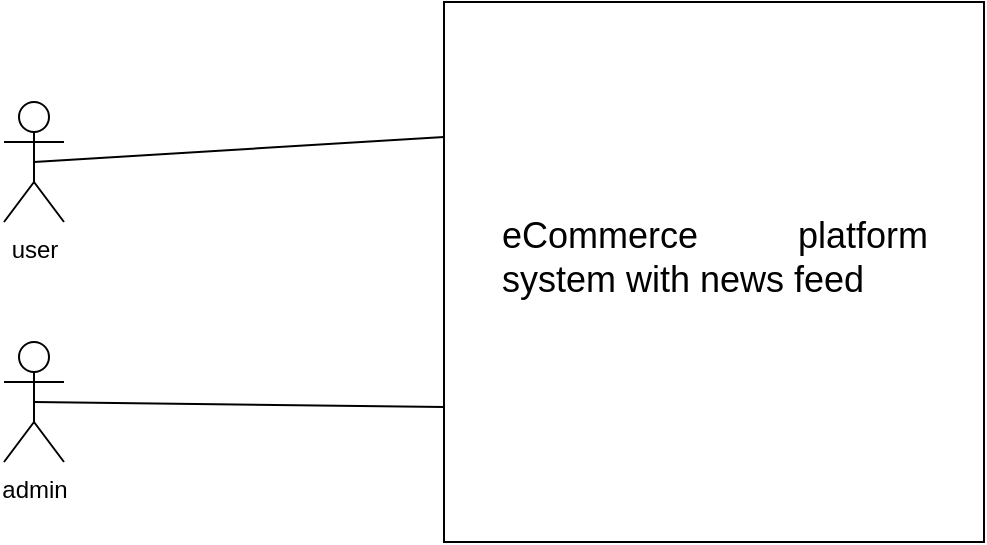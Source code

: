<mxfile version="24.7.17" pages="7">
  <diagram id="2FuZR1G53vrgHG_Qj-eG" name="contexte">
    <mxGraphModel dx="1203" dy="695" grid="1" gridSize="10" guides="1" tooltips="1" connect="1" arrows="1" fold="1" page="1" pageScale="1" pageWidth="827" pageHeight="1169" math="0" shadow="0">
      <root>
        <mxCell id="0" />
        <mxCell id="1" parent="0" />
        <mxCell id="2WUhCnAbUzYxBEn71Ka--1" value="user" style="shape=umlActor;verticalLabelPosition=bottom;verticalAlign=top;html=1;outlineConnect=0;" parent="1" vertex="1">
          <mxGeometry x="90" y="220" width="30" height="60" as="geometry" />
        </mxCell>
        <mxCell id="8ls7KTfHcpqC1JYD1L7s-1" value="admin" style="shape=umlActor;verticalLabelPosition=bottom;verticalAlign=top;html=1;outlineConnect=0;" parent="1" vertex="1">
          <mxGeometry x="90" y="340" width="30" height="60" as="geometry" />
        </mxCell>
        <mxCell id="8ls7KTfHcpqC1JYD1L7s-2" value="" style="rounded=0;whiteSpace=wrap;html=1;" parent="1" vertex="1">
          <mxGeometry x="310" y="170" width="270" height="270" as="geometry" />
        </mxCell>
        <mxCell id="csqkqQgAUTrdeJ0DkuqA-1" value="" style="endArrow=none;html=1;rounded=0;entryX=0;entryY=0.25;entryDx=0;entryDy=0;exitX=0.5;exitY=0.5;exitDx=0;exitDy=0;exitPerimeter=0;" parent="1" source="2WUhCnAbUzYxBEn71Ka--1" target="8ls7KTfHcpqC1JYD1L7s-2" edge="1">
          <mxGeometry width="50" height="50" relative="1" as="geometry">
            <mxPoint x="460" y="350" as="sourcePoint" />
            <mxPoint x="510" y="300" as="targetPoint" />
          </mxGeometry>
        </mxCell>
        <mxCell id="csqkqQgAUTrdeJ0DkuqA-2" value="" style="endArrow=none;html=1;rounded=0;entryX=0;entryY=0.75;entryDx=0;entryDy=0;exitX=0.5;exitY=0.5;exitDx=0;exitDy=0;exitPerimeter=0;" parent="1" source="8ls7KTfHcpqC1JYD1L7s-1" target="8ls7KTfHcpqC1JYD1L7s-2" edge="1">
          <mxGeometry width="50" height="50" relative="1" as="geometry">
            <mxPoint x="460" y="350" as="sourcePoint" />
            <mxPoint x="510" y="300" as="targetPoint" />
          </mxGeometry>
        </mxCell>
        <mxCell id="NNfnXo8WL8h4jz00tVA9-2" value="&lt;div style=&quot;text-align: justify;&quot;&gt;&lt;span style=&quot;font-size: 18px; background-color: initial;&quot;&gt;eCommerce platform system with news feed&amp;nbsp;&lt;/span&gt;&lt;/div&gt;" style="text;html=1;whiteSpace=wrap;overflow=hidden;rounded=0;align=center;" parent="1" vertex="1">
          <mxGeometry x="337.5" y="270" width="215" height="80" as="geometry" />
        </mxCell>
      </root>
    </mxGraphModel>
  </diagram>
  <diagram id="H8p-flc3e1UOP4B4wcy2" name="packet">
    <mxGraphModel dx="4743" dy="2657" grid="0" gridSize="10" guides="1" tooltips="1" connect="1" arrows="1" fold="1" page="0" pageScale="1" pageWidth="827" pageHeight="1169" math="0" shadow="0">
      <root>
        <mxCell id="0" />
        <mxCell id="1" parent="0" />
        <mxCell id="xH1dkNIcwIo7qIOjblZe-1" value="&lt;font style=&quot;font-size: 26px;&quot;&gt;user&lt;/font&gt;" style="shape=umlActor;verticalLabelPosition=bottom;verticalAlign=top;html=1;outlineConnect=0;" parent="1" vertex="1">
          <mxGeometry x="-379" y="62" width="68" height="121" as="geometry" />
        </mxCell>
        <mxCell id="nLU9eGW1d1vP4nwb9WE0-11" value="" style="endArrow=none;html=1;rounded=0;fontSize=12;startSize=8;endSize=8;curved=1;entryX=0.5;entryY=0.5;entryDx=0;entryDy=0;entryPerimeter=0;" parent="1" source="iFTFS54LTqf_RFVYOpCQ-9" target="iFTFS54LTqf_RFVYOpCQ-1" edge="1">
          <mxGeometry width="50" height="50" relative="1" as="geometry">
            <mxPoint x="148" y="643.069" as="sourcePoint" />
            <mxPoint x="-63.0" y="648" as="targetPoint" />
          </mxGeometry>
        </mxCell>
        <mxCell id="nLU9eGW1d1vP4nwb9WE0-12" value="" style="endArrow=none;html=1;rounded=0;fontSize=12;startSize=8;endSize=8;curved=1;exitX=1;exitY=0.333;exitDx=0;exitDy=0;exitPerimeter=0;" parent="1" source="xH1dkNIcwIo7qIOjblZe-1" target="iFTFS54LTqf_RFVYOpCQ-9" edge="1">
          <mxGeometry width="50" height="50" relative="1" as="geometry">
            <mxPoint x="-5" y="183" as="sourcePoint" />
            <mxPoint x="149.592" y="52.268" as="targetPoint" />
          </mxGeometry>
        </mxCell>
        <mxCell id="iFTFS54LTqf_RFVYOpCQ-1" value="&lt;font style=&quot;font-size: 26px;&quot;&gt;admin&lt;/font&gt;" style="shape=umlActor;verticalLabelPosition=bottom;verticalAlign=top;html=1;outlineConnect=0;" vertex="1" parent="1">
          <mxGeometry x="-402" y="535" width="68" height="121" as="geometry" />
        </mxCell>
        <mxCell id="iFTFS54LTqf_RFVYOpCQ-9" value="" style="swimlane;startSize=0;" vertex="1" parent="1">
          <mxGeometry x="-82" y="-40" width="1184" height="763" as="geometry" />
        </mxCell>
        <mxCell id="iFTFS54LTqf_RFVYOpCQ-17" value="" style="shape=folder;fontStyle=1;spacingTop=10;tabWidth=40;tabHeight=14;tabPosition=left;html=1;whiteSpace=wrap;" vertex="1" parent="iFTFS54LTqf_RFVYOpCQ-9">
          <mxGeometry x="76" y="127" width="1030" height="121" as="geometry" />
        </mxCell>
        <mxCell id="661wgLWCzDXGR6TVYdS7-1" value="User Manage" style="text;html=1;align=center;verticalAlign=middle;whiteSpace=wrap;rounded=0;fontSize=36;" vertex="1" parent="iFTFS54LTqf_RFVYOpCQ-9">
          <mxGeometry x="264" y="156" width="643" height="79" as="geometry" />
        </mxCell>
        <mxCell id="661wgLWCzDXGR6TVYdS7-2" value="" style="shape=folder;fontStyle=1;spacingTop=10;tabWidth=40;tabHeight=14;tabPosition=left;html=1;whiteSpace=wrap;" vertex="1" parent="iFTFS54LTqf_RFVYOpCQ-9">
          <mxGeometry x="70.5" y="303" width="1030" height="121" as="geometry" />
        </mxCell>
        <mxCell id="661wgLWCzDXGR6TVYdS7-3" value="Post Manage&amp;nbsp;" style="text;html=1;align=center;verticalAlign=middle;whiteSpace=wrap;rounded=0;fontSize=36;" vertex="1" parent="iFTFS54LTqf_RFVYOpCQ-9">
          <mxGeometry x="264" y="324" width="643" height="79" as="geometry" />
        </mxCell>
        <mxCell id="661wgLWCzDXGR6TVYdS7-4" value="" style="shape=folder;fontStyle=1;spacingTop=10;tabWidth=40;tabHeight=14;tabPosition=left;html=1;whiteSpace=wrap;" vertex="1" parent="iFTFS54LTqf_RFVYOpCQ-9">
          <mxGeometry x="70.5" y="485" width="1030" height="121" as="geometry" />
        </mxCell>
        <mxCell id="661wgLWCzDXGR6TVYdS7-5" value="Order Manage" style="text;html=1;align=center;verticalAlign=middle;whiteSpace=wrap;rounded=0;fontSize=36;" vertex="1" parent="iFTFS54LTqf_RFVYOpCQ-9">
          <mxGeometry x="251" y="519" width="643" height="79" as="geometry" />
        </mxCell>
        <mxCell id="661wgLWCzDXGR6TVYdS7-6" style="edgeStyle=orthogonalEdgeStyle;rounded=0;orthogonalLoop=1;jettySize=auto;html=1;" edge="1" parent="1" source="iFTFS54LTqf_RFVYOpCQ-9" target="iFTFS54LTqf_RFVYOpCQ-9">
          <mxGeometry relative="1" as="geometry" />
        </mxCell>
      </root>
    </mxGraphModel>
  </diagram>
  <diagram id="lLNFKIFAzhs4lw1D2BPe" name="Class">
    <mxGraphModel dx="1380" dy="790" grid="1" gridSize="10" guides="1" tooltips="1" connect="1" arrows="1" fold="1" page="1" pageScale="1" pageWidth="850" pageHeight="1100" math="0" shadow="0">
      <root>
        <mxCell id="0" />
        <mxCell id="1" parent="0" />
      </root>
    </mxGraphModel>
  </diagram>
  <diagram name="use case" id="pARhn85NY7QFX5eex98U">
    <mxGraphModel dx="1701" dy="1407" grid="0" gridSize="10" guides="1" tooltips="1" connect="1" arrows="1" fold="1" page="0" pageScale="1" pageWidth="827" pageHeight="1169" math="0" shadow="0">
      <root>
        <mxCell id="uYHCdiAeohe7_SUQbC4P-0" />
        <mxCell id="uYHCdiAeohe7_SUQbC4P-1" parent="uYHCdiAeohe7_SUQbC4P-0" />
        <mxCell id="k34TCTcufuC_XAZz0KEI-3" value="&quot;include&quot;" style="html=1;verticalAlign=bottom;endArrow=open;dashed=1;endSize=8;curved=0;rounded=0;fontSize=17;exitX=1;exitY=0;exitDx=0;exitDy=0;" parent="uYHCdiAeohe7_SUQbC4P-1" source="k34TCTcufuC_XAZz0KEI-0" edge="1">
          <mxGeometry relative="1" as="geometry">
            <mxPoint x="709" y="-660" as="sourcePoint" />
            <mxPoint x="826" y="166.306" as="targetPoint" />
          </mxGeometry>
        </mxCell>
        <mxCell id="k34TCTcufuC_XAZz0KEI-1" value="&quot;extends&quot;" style="html=1;verticalAlign=bottom;endArrow=open;dashed=1;endSize=8;curved=0;rounded=0;fontSize=17;exitX=0.5;exitY=0;exitDx=0;exitDy=0;" parent="uYHCdiAeohe7_SUQbC4P-1" source="uYHCdiAeohe7_SUQbC4P-23" target="k34TCTcufuC_XAZz0KEI-0" edge="1">
          <mxGeometry relative="1" as="geometry">
            <mxPoint x="145" y="-413" as="sourcePoint" />
            <mxPoint x="483" y="-312" as="targetPoint" />
          </mxGeometry>
        </mxCell>
        <mxCell id="9X6SQrwRuaCimJOnCQ9Z-8" value="" style="endArrow=none;html=1;rounded=0;fontSize=17;startSize=8;endSize=8;curved=1;entryX=0;entryY=0.5;entryDx=0;entryDy=0;exitX=0.5;exitY=0.5;exitDx=0;exitDy=0;exitPerimeter=0;" parent="uYHCdiAeohe7_SUQbC4P-1" source="uYHCdiAeohe7_SUQbC4P-32" target="uYHCdiAeohe7_SUQbC4P-24" edge="1">
          <mxGeometry width="50" height="50" relative="1" as="geometry">
            <mxPoint x="5" y="193" as="sourcePoint" />
            <mxPoint x="336" y="-279" as="targetPoint" />
          </mxGeometry>
        </mxCell>
        <mxCell id="9X6SQrwRuaCimJOnCQ9Z-7" value="" style="endArrow=none;html=1;rounded=0;fontSize=17;startSize=8;endSize=8;curved=1;exitX=0.5;exitY=0.5;exitDx=0;exitDy=0;exitPerimeter=0;entryX=0;entryY=0.5;entryDx=0;entryDy=0;" parent="uYHCdiAeohe7_SUQbC4P-1" source="uYHCdiAeohe7_SUQbC4P-32" target="uYHCdiAeohe7_SUQbC4P-23" edge="1">
          <mxGeometry width="50" height="50" relative="1" as="geometry">
            <mxPoint x="-45" y="302" as="sourcePoint" />
            <mxPoint x="470" y="371" as="targetPoint" />
          </mxGeometry>
        </mxCell>
        <mxCell id="uYHCdiAeohe7_SUQbC4P-3" value="user" style="shape=umlActor;verticalLabelPosition=bottom;verticalAlign=top;html=1;outlineConnect=0;fontSize=17;" parent="uYHCdiAeohe7_SUQbC4P-1" vertex="1">
          <mxGeometry x="-324" y="271" width="28" height="60" as="geometry" />
        </mxCell>
        <mxCell id="uYHCdiAeohe7_SUQbC4P-4" value="admin" style="shape=umlActor;verticalLabelPosition=bottom;verticalAlign=top;html=1;outlineConnect=0;fontSize=17;" parent="uYHCdiAeohe7_SUQbC4P-1" vertex="1">
          <mxGeometry x="-238" y="591" width="30" height="60" as="geometry" />
        </mxCell>
        <mxCell id="uYHCdiAeohe7_SUQbC4P-5" value="AUTHENTIFICATION" style="ellipse;whiteSpace=wrap;html=1;fontSize=17;" parent="uYHCdiAeohe7_SUQbC4P-1" vertex="1">
          <mxGeometry x="696" y="165" width="271" height="134" as="geometry" />
        </mxCell>
        <mxCell id="uYHCdiAeohe7_SUQbC4P-13" value="SIGNAL_POST" style="ellipse;whiteSpace=wrap;html=1;fontSize=17;" parent="uYHCdiAeohe7_SUQbC4P-1" vertex="1">
          <mxGeometry x="39" y="311" width="143" height="62" as="geometry" />
        </mxCell>
        <mxCell id="uYHCdiAeohe7_SUQbC4P-14" value="VERIFY SIGNALED&lt;div style=&quot;font-size: 17px;&quot;&gt;CONTENT&lt;/div&gt;" style="ellipse;whiteSpace=wrap;html=1;fontSize=17;" parent="uYHCdiAeohe7_SUQbC4P-1" vertex="1">
          <mxGeometry x="82" y="697" width="184" height="98" as="geometry" />
        </mxCell>
        <mxCell id="uYHCdiAeohe7_SUQbC4P-16" value="&quot;include&quot;" style="html=1;verticalAlign=bottom;endArrow=open;dashed=1;endSize=8;curved=0;rounded=0;fontSize=17;entryX=0;entryY=0.5;entryDx=0;entryDy=0;exitX=1;exitY=0.5;exitDx=0;exitDy=0;" parent="uYHCdiAeohe7_SUQbC4P-1" source="uYHCdiAeohe7_SUQbC4P-8" target="uYHCdiAeohe7_SUQbC4P-5" edge="1">
          <mxGeometry relative="1" as="geometry">
            <mxPoint x="804" y="236" as="sourcePoint" />
            <mxPoint x="1028" y="497" as="targetPoint" />
          </mxGeometry>
        </mxCell>
        <mxCell id="uYHCdiAeohe7_SUQbC4P-17" value="CREATE" style="ellipse;whiteSpace=wrap;html=1;fontSize=17;" parent="uYHCdiAeohe7_SUQbC4P-1" vertex="1">
          <mxGeometry x="314" y="461" width="162" height="58" as="geometry" />
        </mxCell>
        <mxCell id="uYHCdiAeohe7_SUQbC4P-20" value="&quot;include&quot;" style="html=1;verticalAlign=bottom;endArrow=open;dashed=1;endSize=8;curved=0;rounded=0;fontSize=17;exitX=1;exitY=0.5;exitDx=0;exitDy=0;entryX=0;entryY=0.5;entryDx=0;entryDy=0;" parent="uYHCdiAeohe7_SUQbC4P-1" source="uYHCdiAeohe7_SUQbC4P-18" target="uYHCdiAeohe7_SUQbC4P-5" edge="1">
          <mxGeometry relative="1" as="geometry">
            <mxPoint x="1348" y="203" as="sourcePoint" />
            <mxPoint x="1350" y="107" as="targetPoint" />
          </mxGeometry>
        </mxCell>
        <mxCell id="uYHCdiAeohe7_SUQbC4P-21" value="&quot;include&quot;" style="html=1;verticalAlign=bottom;endArrow=open;dashed=1;endSize=8;curved=0;rounded=0;fontSize=17;exitX=1;exitY=0.5;exitDx=0;exitDy=0;entryX=0;entryY=1;entryDx=0;entryDy=0;" parent="uYHCdiAeohe7_SUQbC4P-1" source="uYHCdiAeohe7_SUQbC4P-19" target="uYHCdiAeohe7_SUQbC4P-5" edge="1">
          <mxGeometry relative="1" as="geometry">
            <mxPoint x="1344" y="270" as="sourcePoint" />
            <mxPoint x="1346" y="174" as="targetPoint" />
          </mxGeometry>
        </mxCell>
        <mxCell id="uYHCdiAeohe7_SUQbC4P-30" value="" style="endArrow=none;html=1;rounded=0;fontSize=17;startSize=8;endSize=8;curved=1;exitX=0;exitY=0.5;exitDx=0;exitDy=0;entryX=1;entryY=0.333;entryDx=0;entryDy=0;entryPerimeter=0;" parent="uYHCdiAeohe7_SUQbC4P-1" source="uYHCdiAeohe7_SUQbC4P-14" target="uYHCdiAeohe7_SUQbC4P-4" edge="1">
          <mxGeometry width="50" height="50" relative="1" as="geometry">
            <mxPoint x="285.396" y="743.4" as="sourcePoint" />
            <mxPoint x="471" y="567" as="targetPoint" />
          </mxGeometry>
        </mxCell>
        <mxCell id="uYHCdiAeohe7_SUQbC4P-31" value="" style="endArrow=none;html=1;rounded=0;fontSize=17;startSize=8;endSize=8;curved=1;entryX=0;entryY=0.5;entryDx=0;entryDy=0;exitX=1;exitY=0.333;exitDx=0;exitDy=0;exitPerimeter=0;" parent="uYHCdiAeohe7_SUQbC4P-1" source="uYHCdiAeohe7_SUQbC4P-32" target="uYHCdiAeohe7_SUQbC4P-15" edge="1">
          <mxGeometry width="50" height="50" relative="1" as="geometry">
            <mxPoint x="58" y="222" as="sourcePoint" />
            <mxPoint x="248.902" y="172.17" as="targetPoint" />
          </mxGeometry>
        </mxCell>
        <mxCell id="uYHCdiAeohe7_SUQbC4P-32" value="sign in&amp;nbsp;&lt;div style=&quot;font-size: 17px;&quot;&gt;user&amp;nbsp;&lt;/div&gt;" style="shape=umlActor;verticalLabelPosition=bottom;verticalAlign=top;html=1;outlineConnect=0;fontSize=17;" parent="uYHCdiAeohe7_SUQbC4P-1" vertex="1">
          <mxGeometry x="-248" y="115" width="28" height="60" as="geometry" />
        </mxCell>
        <mxCell id="uYHCdiAeohe7_SUQbC4P-33" value="sign up&amp;nbsp;&lt;div style=&quot;font-size: 17px;&quot;&gt;user&lt;/div&gt;" style="shape=umlActor;verticalLabelPosition=bottom;verticalAlign=top;html=1;outlineConnect=0;fontSize=17;" parent="uYHCdiAeohe7_SUQbC4P-1" vertex="1">
          <mxGeometry x="-217" y="390" width="28" height="60" as="geometry" />
        </mxCell>
        <mxCell id="uYHCdiAeohe7_SUQbC4P-34" value="" style="endArrow=block;endSize=16;endFill=0;html=1;rounded=0;fontSize=17;" parent="uYHCdiAeohe7_SUQbC4P-1" source="uYHCdiAeohe7_SUQbC4P-3" target="uYHCdiAeohe7_SUQbC4P-32" edge="1">
          <mxGeometry width="160" relative="1" as="geometry">
            <mxPoint x="-147" y="305.13" as="sourcePoint" />
            <mxPoint x="-33" y="202" as="targetPoint" />
          </mxGeometry>
        </mxCell>
        <mxCell id="uYHCdiAeohe7_SUQbC4P-35" value="" style="endArrow=block;endSize=16;endFill=0;html=1;rounded=0;entryX=0;entryY=0.333;entryDx=0;entryDy=0;entryPerimeter=0;fontSize=17;" parent="uYHCdiAeohe7_SUQbC4P-1" source="uYHCdiAeohe7_SUQbC4P-3" target="uYHCdiAeohe7_SUQbC4P-33" edge="1">
          <mxGeometry width="160" relative="1" as="geometry">
            <mxPoint x="-149" y="381" as="sourcePoint" />
            <mxPoint y="406" as="targetPoint" />
          </mxGeometry>
        </mxCell>
        <mxCell id="uYHCdiAeohe7_SUQbC4P-36" value="" style="endArrow=none;html=1;rounded=0;fontSize=17;startSize=8;endSize=8;curved=1;exitX=1;exitY=0.333;exitDx=0;exitDy=0;exitPerimeter=0;" parent="uYHCdiAeohe7_SUQbC4P-1" source="uYHCdiAeohe7_SUQbC4P-33" target="uYHCdiAeohe7_SUQbC4P-17" edge="1">
          <mxGeometry width="50" height="50" relative="1" as="geometry">
            <mxPoint x="75" y="413" as="sourcePoint" />
            <mxPoint x="329" y="402" as="targetPoint" />
          </mxGeometry>
        </mxCell>
        <mxCell id="9X6SQrwRuaCimJOnCQ9Z-0" value="" style="endArrow=none;html=1;rounded=0;fontSize=17;startSize=8;endSize=8;curved=1;entryX=0;entryY=0.5;entryDx=0;entryDy=0;exitX=0.5;exitY=0.5;exitDx=0;exitDy=0;exitPerimeter=0;" parent="uYHCdiAeohe7_SUQbC4P-1" source="uYHCdiAeohe7_SUQbC4P-23" target="uYHCdiAeohe7_SUQbC4P-6" edge="1">
          <mxGeometry width="50" height="50" relative="1" as="geometry">
            <mxPoint x="5" y="193" as="sourcePoint" />
            <mxPoint x="336" y="-279" as="targetPoint" />
          </mxGeometry>
        </mxCell>
        <mxCell id="9X6SQrwRuaCimJOnCQ9Z-1" value="" style="endArrow=none;html=1;rounded=0;fontSize=17;startSize=8;endSize=8;curved=1;entryX=0;entryY=0.5;entryDx=0;entryDy=0;exitX=0.5;exitY=0.5;exitDx=0;exitDy=0;exitPerimeter=0;" parent="uYHCdiAeohe7_SUQbC4P-1" source="uYHCdiAeohe7_SUQbC4P-9" target="uYHCdiAeohe7_SUQbC4P-7" edge="1">
          <mxGeometry width="50" height="50" relative="1" as="geometry">
            <mxPoint x="-9" y="203" as="sourcePoint" />
            <mxPoint x="336" y="-157" as="targetPoint" />
          </mxGeometry>
        </mxCell>
        <mxCell id="9X6SQrwRuaCimJOnCQ9Z-2" value="" style="endArrow=none;html=1;rounded=0;fontSize=17;startSize=8;endSize=8;curved=1;entryX=0;entryY=0.5;entryDx=0;entryDy=0;exitX=0.5;exitY=0.5;exitDx=0;exitDy=0;exitPerimeter=0;" parent="uYHCdiAeohe7_SUQbC4P-1" source="uYHCdiAeohe7_SUQbC4P-32" target="uYHCdiAeohe7_SUQbC4P-9" edge="1">
          <mxGeometry width="50" height="50" relative="1" as="geometry">
            <mxPoint x="13" y="261" as="sourcePoint" />
            <mxPoint x="336" y="16" as="targetPoint" />
          </mxGeometry>
        </mxCell>
        <mxCell id="9X6SQrwRuaCimJOnCQ9Z-3" value="" style="endArrow=none;html=1;rounded=0;fontSize=17;startSize=8;endSize=8;curved=1;entryX=0;entryY=0.5;entryDx=0;entryDy=0;exitX=0.5;exitY=0.5;exitDx=0;exitDy=0;exitPerimeter=0;" parent="uYHCdiAeohe7_SUQbC4P-1" source="uYHCdiAeohe7_SUQbC4P-32" target="uYHCdiAeohe7_SUQbC4P-10" edge="1">
          <mxGeometry width="50" height="50" relative="1" as="geometry">
            <mxPoint x="-38" y="325" as="sourcePoint" />
            <mxPoint x="480" y="127" as="targetPoint" />
          </mxGeometry>
        </mxCell>
        <mxCell id="9X6SQrwRuaCimJOnCQ9Z-4" value="" style="endArrow=none;html=1;rounded=0;fontSize=17;startSize=8;endSize=8;curved=1;entryX=0;entryY=0.5;entryDx=0;entryDy=0;exitX=0.5;exitY=0.5;exitDx=0;exitDy=0;exitPerimeter=0;" parent="uYHCdiAeohe7_SUQbC4P-1" source="uYHCdiAeohe7_SUQbC4P-32" target="uYHCdiAeohe7_SUQbC4P-11" edge="1">
          <mxGeometry width="50" height="50" relative="1" as="geometry">
            <mxPoint x="26" y="273" as="sourcePoint" />
            <mxPoint x="352" y="163" as="targetPoint" />
          </mxGeometry>
        </mxCell>
        <mxCell id="9X6SQrwRuaCimJOnCQ9Z-5" value="" style="endArrow=none;html=1;rounded=0;fontSize=17;startSize=8;endSize=8;curved=1;exitX=0.5;exitY=0.5;exitDx=0;exitDy=0;exitPerimeter=0;" parent="uYHCdiAeohe7_SUQbC4P-1" source="uYHCdiAeohe7_SUQbC4P-32" target="uYHCdiAeohe7_SUQbC4P-8" edge="1">
          <mxGeometry width="50" height="50" relative="1" as="geometry">
            <mxPoint x="-9" y="203" as="sourcePoint" />
            <mxPoint x="336" y="212" as="targetPoint" />
          </mxGeometry>
        </mxCell>
        <mxCell id="9X6SQrwRuaCimJOnCQ9Z-6" value="" style="endArrow=none;html=1;rounded=0;fontSize=17;startSize=8;endSize=8;curved=1;exitX=0.5;exitY=0.5;exitDx=0;exitDy=0;exitPerimeter=0;entryX=0;entryY=0.5;entryDx=0;entryDy=0;" parent="uYHCdiAeohe7_SUQbC4P-1" source="uYHCdiAeohe7_SUQbC4P-32" target="uYHCdiAeohe7_SUQbC4P-13" edge="1">
          <mxGeometry width="50" height="50" relative="1" as="geometry">
            <mxPoint x="-63" y="352" as="sourcePoint" />
            <mxPoint x="473" y="311" as="targetPoint" />
          </mxGeometry>
        </mxCell>
        <mxCell id="9X6SQrwRuaCimJOnCQ9Z-9" value="" style="endArrow=none;html=1;rounded=0;fontSize=17;startSize=8;endSize=8;curved=1;exitX=0.5;exitY=0.5;exitDx=0;exitDy=0;exitPerimeter=0;entryX=0;entryY=0.5;entryDx=0;entryDy=0;" parent="uYHCdiAeohe7_SUQbC4P-1" source="uYHCdiAeohe7_SUQbC4P-32" target="uYHCdiAeohe7_SUQbC4P-18" edge="1">
          <mxGeometry width="50" height="50" relative="1" as="geometry">
            <mxPoint x="-9" y="203" as="sourcePoint" />
            <mxPoint x="631" y="-170" as="targetPoint" />
          </mxGeometry>
        </mxCell>
        <mxCell id="9X6SQrwRuaCimJOnCQ9Z-11" value="" style="endArrow=none;html=1;rounded=0;fontSize=17;startSize=8;endSize=8;curved=1;exitX=0.5;exitY=0.5;exitDx=0;exitDy=0;exitPerimeter=0;entryX=0;entryY=0.5;entryDx=0;entryDy=0;" parent="uYHCdiAeohe7_SUQbC4P-1" source="uYHCdiAeohe7_SUQbC4P-32" target="uYHCdiAeohe7_SUQbC4P-19" edge="1">
          <mxGeometry width="50" height="50" relative="1" as="geometry">
            <mxPoint x="-39" y="227" as="sourcePoint" />
            <mxPoint x="324" y="434" as="targetPoint" />
          </mxGeometry>
        </mxCell>
        <mxCell id="9X6SQrwRuaCimJOnCQ9Z-13" value="&quot;include&quot;" style="html=1;verticalAlign=bottom;endArrow=open;dashed=1;endSize=8;curved=0;rounded=0;fontSize=17;exitX=1;exitY=0.5;exitDx=0;exitDy=0;entryX=0;entryY=1;entryDx=0;entryDy=0;" parent="uYHCdiAeohe7_SUQbC4P-1" source="uYHCdiAeohe7_SUQbC4P-13" target="uYHCdiAeohe7_SUQbC4P-5" edge="1">
          <mxGeometry relative="1" as="geometry">
            <mxPoint x="461" y="460" as="sourcePoint" />
            <mxPoint x="927" y="260" as="targetPoint" />
          </mxGeometry>
        </mxCell>
        <mxCell id="9X6SQrwRuaCimJOnCQ9Z-14" value="&quot;include&quot;" style="html=1;verticalAlign=bottom;endArrow=open;dashed=1;endSize=8;curved=0;rounded=0;fontSize=17;exitX=1;exitY=0.5;exitDx=0;exitDy=0;entryX=0;entryY=1;entryDx=0;entryDy=0;" parent="uYHCdiAeohe7_SUQbC4P-1" source="uYHCdiAeohe7_SUQbC4P-11" target="uYHCdiAeohe7_SUQbC4P-5" edge="1">
          <mxGeometry relative="1" as="geometry">
            <mxPoint x="456" y="367" as="sourcePoint" />
            <mxPoint x="896" y="227" as="targetPoint" />
          </mxGeometry>
        </mxCell>
        <mxCell id="9X6SQrwRuaCimJOnCQ9Z-15" value="&quot;include&quot;" style="html=1;verticalAlign=bottom;endArrow=open;dashed=1;endSize=8;curved=0;rounded=0;fontSize=17;exitX=1;exitY=0.5;exitDx=0;exitDy=0;entryX=0;entryY=0.5;entryDx=0;entryDy=0;" parent="uYHCdiAeohe7_SUQbC4P-1" source="uYHCdiAeohe7_SUQbC4P-10" target="uYHCdiAeohe7_SUQbC4P-5" edge="1">
          <mxGeometry relative="1" as="geometry">
            <mxPoint x="515" y="71" as="sourcePoint" />
            <mxPoint x="936" y="125" as="targetPoint" />
          </mxGeometry>
        </mxCell>
        <mxCell id="9X6SQrwRuaCimJOnCQ9Z-16" value="&quot;include&quot;" style="html=1;verticalAlign=bottom;endArrow=open;dashed=1;endSize=8;curved=0;rounded=0;fontSize=17;exitX=1;exitY=0.5;exitDx=0;exitDy=0;entryX=0.5;entryY=0;entryDx=0;entryDy=0;" parent="uYHCdiAeohe7_SUQbC4P-1" source="uYHCdiAeohe7_SUQbC4P-24" target="uYHCdiAeohe7_SUQbC4P-5" edge="1">
          <mxGeometry relative="1" as="geometry">
            <mxPoint x="584" y="-240" as="sourcePoint" />
            <mxPoint x="1009" y="-109" as="targetPoint" />
          </mxGeometry>
        </mxCell>
        <mxCell id="9X6SQrwRuaCimJOnCQ9Z-17" value="&quot;include&quot;" style="html=1;verticalAlign=bottom;endArrow=open;dashed=1;endSize=8;curved=0;rounded=0;fontSize=17;exitX=1;exitY=0.5;exitDx=0;exitDy=0;entryX=0;entryY=0;entryDx=0;entryDy=0;" parent="uYHCdiAeohe7_SUQbC4P-1" source="uYHCdiAeohe7_SUQbC4P-15" target="uYHCdiAeohe7_SUQbC4P-5" edge="1">
          <mxGeometry relative="1" as="geometry">
            <mxPoint x="494" y="-296" as="sourcePoint" />
            <mxPoint x="1016" y="287" as="targetPoint" />
          </mxGeometry>
        </mxCell>
        <mxCell id="9X6SQrwRuaCimJOnCQ9Z-18" value="&quot;include&quot;" style="html=1;verticalAlign=bottom;endArrow=open;dashed=1;endSize=8;curved=0;rounded=0;fontSize=17;exitX=1;exitY=0.5;exitDx=0;exitDy=0;entryX=0;entryY=0;entryDx=0;entryDy=0;" parent="uYHCdiAeohe7_SUQbC4P-1" source="uYHCdiAeohe7_SUQbC4P-6" target="uYHCdiAeohe7_SUQbC4P-5" edge="1">
          <mxGeometry relative="1" as="geometry">
            <mxPoint x="449" y="-240" as="sourcePoint" />
            <mxPoint x="932" y="196" as="targetPoint" />
          </mxGeometry>
        </mxCell>
        <mxCell id="9X6SQrwRuaCimJOnCQ9Z-19" value="&quot;include&quot;" style="html=1;verticalAlign=bottom;endArrow=open;dashed=1;endSize=8;curved=0;rounded=0;fontSize=17;exitX=1;exitY=0.5;exitDx=0;exitDy=0;entryX=0.029;entryY=0.368;entryDx=0;entryDy=0;entryPerimeter=0;" parent="uYHCdiAeohe7_SUQbC4P-1" source="uYHCdiAeohe7_SUQbC4P-23" target="uYHCdiAeohe7_SUQbC4P-5" edge="1">
          <mxGeometry relative="1" as="geometry">
            <mxPoint x="503" y="-128" as="sourcePoint" />
            <mxPoint x="907" y="231" as="targetPoint" />
          </mxGeometry>
        </mxCell>
        <mxCell id="9X6SQrwRuaCimJOnCQ9Z-20" value="&quot;include&quot;" style="html=1;verticalAlign=bottom;endArrow=open;dashed=1;endSize=8;curved=0;rounded=0;fontSize=17;exitX=1;exitY=0.5;exitDx=0;exitDy=0;entryX=0;entryY=0;entryDx=0;entryDy=0;" parent="uYHCdiAeohe7_SUQbC4P-1" source="uYHCdiAeohe7_SUQbC4P-7" target="uYHCdiAeohe7_SUQbC4P-5" edge="1">
          <mxGeometry relative="1" as="geometry">
            <mxPoint x="493" y="-35" as="sourcePoint" />
            <mxPoint x="939" y="294" as="targetPoint" />
          </mxGeometry>
        </mxCell>
        <mxCell id="9X6SQrwRuaCimJOnCQ9Z-21" value="&quot;include&quot;" style="html=1;verticalAlign=bottom;endArrow=open;dashed=1;endSize=8;curved=0;rounded=0;fontSize=17;exitX=1;exitY=0.5;exitDx=0;exitDy=0;entryX=0;entryY=0.5;entryDx=0;entryDy=0;" parent="uYHCdiAeohe7_SUQbC4P-1" source="uYHCdiAeohe7_SUQbC4P-9" target="uYHCdiAeohe7_SUQbC4P-5" edge="1">
          <mxGeometry relative="1" as="geometry">
            <mxPoint x="484" y="10" as="sourcePoint" />
            <mxPoint x="949" y="266" as="targetPoint" />
          </mxGeometry>
        </mxCell>
        <mxCell id="9X6SQrwRuaCimJOnCQ9Z-22" value="" style="endArrow=none;html=1;rounded=0;fontSize=17;startSize=8;endSize=8;curved=1;exitX=0;exitY=0.5;exitDx=0;exitDy=0;entryX=1;entryY=0.333;entryDx=0;entryDy=0;entryPerimeter=0;" parent="uYHCdiAeohe7_SUQbC4P-1" source="uYHCdiAeohe7_SUQbC4P-26" target="uYHCdiAeohe7_SUQbC4P-4" edge="1">
          <mxGeometry width="50" height="50" relative="1" as="geometry">
            <mxPoint x="417" y="935" as="sourcePoint" />
            <mxPoint x="-36" y="631" as="targetPoint" />
          </mxGeometry>
        </mxCell>
        <mxCell id="9X6SQrwRuaCimJOnCQ9Z-23" value="" style="endArrow=none;html=1;rounded=0;fontSize=17;startSize=8;endSize=8;curved=1;exitX=0;exitY=0.5;exitDx=0;exitDy=0;entryX=0.75;entryY=0.1;entryDx=0;entryDy=0;entryPerimeter=0;" parent="uYHCdiAeohe7_SUQbC4P-1" source="uYHCdiAeohe7_SUQbC4P-12" target="uYHCdiAeohe7_SUQbC4P-4" edge="1">
          <mxGeometry width="50" height="50" relative="1" as="geometry">
            <mxPoint x="353" y="697" as="sourcePoint" />
            <mxPoint x="-114" y="590" as="targetPoint" />
          </mxGeometry>
        </mxCell>
        <mxCell id="9X6SQrwRuaCimJOnCQ9Z-24" value="&quot;include&quot;" style="html=1;verticalAlign=bottom;endArrow=open;dashed=1;endSize=8;curved=0;rounded=0;fontSize=17;exitX=1;exitY=0.5;exitDx=0;exitDy=0;entryX=0;entryY=1;entryDx=0;entryDy=0;" parent="uYHCdiAeohe7_SUQbC4P-1" source="uYHCdiAeohe7_SUQbC4P-17" target="uYHCdiAeohe7_SUQbC4P-5" edge="1">
          <mxGeometry relative="1" as="geometry">
            <mxPoint x="534" y="552" as="sourcePoint" />
            <mxPoint x="957" y="324" as="targetPoint" />
          </mxGeometry>
        </mxCell>
        <mxCell id="9X6SQrwRuaCimJOnCQ9Z-25" value="&quot;include&quot;" style="html=1;verticalAlign=bottom;endArrow=open;dashed=1;endSize=8;curved=0;rounded=0;fontSize=17;exitX=1;exitY=0.5;exitDx=0;exitDy=0;entryX=0.5;entryY=1;entryDx=0;entryDy=0;" parent="uYHCdiAeohe7_SUQbC4P-1" source="uYHCdiAeohe7_SUQbC4P-12" target="uYHCdiAeohe7_SUQbC4P-5" edge="1">
          <mxGeometry relative="1" as="geometry">
            <mxPoint x="558" y="648" as="sourcePoint" />
            <mxPoint x="981" y="321" as="targetPoint" />
          </mxGeometry>
        </mxCell>
        <mxCell id="9X6SQrwRuaCimJOnCQ9Z-26" value="&quot;include&quot;" style="html=1;verticalAlign=bottom;endArrow=open;dashed=1;endSize=8;curved=0;rounded=0;fontSize=17;exitX=1;exitY=0.5;exitDx=0;exitDy=0;entryX=0.5;entryY=1;entryDx=0;entryDy=0;" parent="uYHCdiAeohe7_SUQbC4P-1" source="uYHCdiAeohe7_SUQbC4P-26" target="uYHCdiAeohe7_SUQbC4P-5" edge="1">
          <mxGeometry relative="1" as="geometry">
            <mxPoint x="576" y="797" as="sourcePoint" />
            <mxPoint x="1029" y="352" as="targetPoint" />
          </mxGeometry>
        </mxCell>
        <mxCell id="9X6SQrwRuaCimJOnCQ9Z-27" value="&quot;include&quot;" style="html=1;verticalAlign=bottom;endArrow=open;dashed=1;endSize=8;curved=0;rounded=0;fontSize=17;exitX=1;exitY=0.5;exitDx=0;exitDy=0;entryX=0.5;entryY=1;entryDx=0;entryDy=0;" parent="uYHCdiAeohe7_SUQbC4P-1" source="uYHCdiAeohe7_SUQbC4P-14" target="uYHCdiAeohe7_SUQbC4P-5" edge="1">
          <mxGeometry relative="1" as="geometry">
            <mxPoint x="547" y="808" as="sourcePoint" />
            <mxPoint x="1009" y="319" as="targetPoint" />
          </mxGeometry>
        </mxCell>
        <mxCell id="AO9LN6CxSnYREWq1l8IZ-2" value="MANAGE CARD&amp;nbsp;" style="ellipse;whiteSpace=wrap;html=1;fontSize=17;" parent="uYHCdiAeohe7_SUQbC4P-1" vertex="1">
          <mxGeometry x="282" y="-310" width="176" height="87" as="geometry" />
        </mxCell>
        <mxCell id="AO9LN6CxSnYREWq1l8IZ-3" value="ORDER" style="ellipse;whiteSpace=wrap;html=1;fontSize=17;" parent="uYHCdiAeohe7_SUQbC4P-1" vertex="1">
          <mxGeometry x="573" y="-175" width="144" height="73" as="geometry" />
        </mxCell>
        <mxCell id="AO9LN6CxSnYREWq1l8IZ-4" value="GENERATE BILL&amp;nbsp;" style="ellipse;whiteSpace=wrap;html=1;fontSize=17;" parent="uYHCdiAeohe7_SUQbC4P-1" vertex="1">
          <mxGeometry x="684" y="-360" width="205" height="81" as="geometry" />
        </mxCell>
        <mxCell id="AO9LN6CxSnYREWq1l8IZ-5" value="" style="endArrow=none;html=1;rounded=0;fontSize=17;startSize=8;endSize=8;curved=1;entryX=0.061;entryY=0.782;entryDx=0;entryDy=0;entryPerimeter=0;" parent="uYHCdiAeohe7_SUQbC4P-1" source="uYHCdiAeohe7_SUQbC4P-32" target="AO9LN6CxSnYREWq1l8IZ-3" edge="1">
          <mxGeometry width="50" height="50" relative="1" as="geometry">
            <mxPoint x="20" y="-164" as="sourcePoint" />
            <mxPoint x="283" y="-408" as="targetPoint" />
          </mxGeometry>
        </mxCell>
        <mxCell id="AO9LN6CxSnYREWq1l8IZ-6" value="" style="endArrow=none;html=1;rounded=0;fontSize=17;startSize=8;endSize=8;curved=1;entryX=0.033;entryY=0.766;entryDx=0;entryDy=0;entryPerimeter=0;" parent="uYHCdiAeohe7_SUQbC4P-1" source="uYHCdiAeohe7_SUQbC4P-32" target="AO9LN6CxSnYREWq1l8IZ-1" edge="1">
          <mxGeometry width="50" height="50" relative="1" as="geometry">
            <mxPoint x="135" y="-170" as="sourcePoint" />
            <mxPoint x="398" y="-414" as="targetPoint" />
          </mxGeometry>
        </mxCell>
        <mxCell id="AO9LN6CxSnYREWq1l8IZ-71" value="" style="endArrow=none;html=1;rounded=0;fontSize=17;startSize=8;endSize=8;curved=1;entryX=0;entryY=1;entryDx=0;entryDy=0;exitX=0;exitY=0.333;exitDx=0;exitDy=0;exitPerimeter=0;" parent="uYHCdiAeohe7_SUQbC4P-1" source="uYHCdiAeohe7_SUQbC4P-32" target="uYHCdiAeohe7_SUQbC4P-15" edge="1">
          <mxGeometry width="50" height="50" relative="1" as="geometry">
            <mxPoint x="-45" y="147" as="sourcePoint" />
            <mxPoint x="416" y="-175" as="targetPoint" />
          </mxGeometry>
        </mxCell>
        <mxCell id="uYHCdiAeohe7_SUQbC4P-15" value="DELETE_POST" style="ellipse;whiteSpace=wrap;html=1;fontSize=17;" parent="uYHCdiAeohe7_SUQbC4P-1" vertex="1">
          <mxGeometry x="185" y="-109" width="144" height="73" as="geometry" />
        </mxCell>
        <mxCell id="uYHCdiAeohe7_SUQbC4P-18" value="UPDATE PROFILE" style="ellipse;whiteSpace=wrap;html=1;fontSize=17;" parent="uYHCdiAeohe7_SUQbC4P-1" vertex="1">
          <mxGeometry x="154" y="147" width="152.13" height="65" as="geometry" />
        </mxCell>
        <mxCell id="uYHCdiAeohe7_SUQbC4P-8" value="SHARE_POST" style="ellipse;whiteSpace=wrap;html=1;fontSize=17;" parent="uYHCdiAeohe7_SUQbC4P-1" vertex="1">
          <mxGeometry x="133" y="229" width="144" height="60" as="geometry" />
        </mxCell>
        <mxCell id="uYHCdiAeohe7_SUQbC4P-19" value="DELETE_ACCOUNT" style="ellipse;whiteSpace=wrap;html=1;fontSize=17;" parent="uYHCdiAeohe7_SUQbC4P-1" vertex="1">
          <mxGeometry x="331" y="334" width="185" height="93" as="geometry" />
        </mxCell>
        <mxCell id="uYHCdiAeohe7_SUQbC4P-11" value="FOLLOW_USER" style="ellipse;whiteSpace=wrap;html=1;fontSize=17;" parent="uYHCdiAeohe7_SUQbC4P-1" vertex="1">
          <mxGeometry x="283" y="218" width="153" height="65" as="geometry" />
        </mxCell>
        <mxCell id="uYHCdiAeohe7_SUQbC4P-10" value="UPLOAD_POST" style="ellipse;whiteSpace=wrap;html=1;fontSize=17;" parent="uYHCdiAeohe7_SUQbC4P-1" vertex="1">
          <mxGeometry x="314" y="113" width="162" height="71" as="geometry" />
        </mxCell>
        <mxCell id="uYHCdiAeohe7_SUQbC4P-7" value="COMMENT_POST" style="ellipse;whiteSpace=wrap;html=1;fontSize=17;" parent="uYHCdiAeohe7_SUQbC4P-1" vertex="1">
          <mxGeometry x="346" y="13" width="159.25" height="78" as="geometry" />
        </mxCell>
        <mxCell id="uYHCdiAeohe7_SUQbC4P-12" value="ADMIN_BLOCK USER" style="ellipse;whiteSpace=wrap;html=1;fontSize=17;" parent="uYHCdiAeohe7_SUQbC4P-1" vertex="1">
          <mxGeometry x="182" y="584" width="170" height="74" as="geometry" />
        </mxCell>
        <mxCell id="uYHCdiAeohe7_SUQbC4P-26" value="ADMIN_BLOCK&amp;nbsp; POST" style="ellipse;whiteSpace=wrap;html=1;fontSize=17;" parent="uYHCdiAeohe7_SUQbC4P-1" vertex="1">
          <mxGeometry x="448" y="701.5" width="194.87" height="89" as="geometry" />
        </mxCell>
        <mxCell id="AO9LN6CxSnYREWq1l8IZ-136" value="&quot;include&quot;" style="html=1;verticalAlign=bottom;endArrow=open;dashed=1;endSize=8;curved=0;rounded=0;fontSize=17;entryX=0.5;entryY=0;entryDx=0;entryDy=0;" parent="uYHCdiAeohe7_SUQbC4P-1" source="AO9LN6CxSnYREWq1l8IZ-3" target="uYHCdiAeohe7_SUQbC4P-5" edge="1">
          <mxGeometry relative="1" as="geometry">
            <mxPoint x="736" y="-171" as="sourcePoint" />
            <mxPoint x="1181" y="225" as="targetPoint" />
          </mxGeometry>
        </mxCell>
        <mxCell id="AO9LN6CxSnYREWq1l8IZ-137" value="&quot;include&quot;" style="html=1;verticalAlign=bottom;endArrow=open;dashed=1;endSize=8;curved=0;rounded=0;fontSize=17;" parent="uYHCdiAeohe7_SUQbC4P-1" source="AO9LN6CxSnYREWq1l8IZ-1" target="uYHCdiAeohe7_SUQbC4P-5" edge="1">
          <mxGeometry relative="1" as="geometry">
            <mxPoint x="299" y="-324" as="sourcePoint" />
            <mxPoint x="744" y="72" as="targetPoint" />
          </mxGeometry>
        </mxCell>
        <mxCell id="AO9LN6CxSnYREWq1l8IZ-138" value="&quot;include&quot;" style="html=1;verticalAlign=bottom;endArrow=open;dashed=1;endSize=8;curved=0;rounded=0;fontSize=17;" parent="uYHCdiAeohe7_SUQbC4P-1" source="uYHCdiAeohe7_SUQbC4P-24" target="uYHCdiAeohe7_SUQbC4P-5" edge="1">
          <mxGeometry relative="1" as="geometry">
            <mxPoint x="793" y="-215" as="sourcePoint" />
            <mxPoint x="1238" y="181" as="targetPoint" />
          </mxGeometry>
        </mxCell>
        <mxCell id="uYHCdiAeohe7_SUQbC4P-6" value="LIKE_POST" style="ellipse;whiteSpace=wrap;html=1;fontSize=17;" parent="uYHCdiAeohe7_SUQbC4P-1" vertex="1">
          <mxGeometry x="329" y="-54" width="143" height="67" as="geometry" />
        </mxCell>
        <mxCell id="AO9LN6CxSnYREWq1l8IZ-145" value="&lt;font style=&quot;font-size: 17px;&quot;&gt;USE CASE&amp;nbsp;&lt;/font&gt;" style="shape=umlFrame;whiteSpace=wrap;html=1;pointerEvents=0;width=245;height=92;fontSize=17;" parent="uYHCdiAeohe7_SUQbC4P-1" vertex="1">
          <mxGeometry x="-52" y="-477" width="1060" height="1318" as="geometry" />
        </mxCell>
        <mxCell id="AO9LN6CxSnYREWq1l8IZ-147" value="" style="endArrow=none;html=1;rounded=0;fontSize=17;startSize=8;endSize=8;curved=1;entryX=0;entryY=0.5;entryDx=0;entryDy=0;exitX=0.5;exitY=0.5;exitDx=0;exitDy=0;exitPerimeter=0;" parent="uYHCdiAeohe7_SUQbC4P-1" source="uYHCdiAeohe7_SUQbC4P-32" target="uYHCdiAeohe7_SUQbC4P-23" edge="1">
          <mxGeometry width="50" height="50" relative="1" as="geometry">
            <mxPoint x="-234" y="145" as="sourcePoint" />
            <mxPoint x="329" y="-20" as="targetPoint" />
          </mxGeometry>
        </mxCell>
        <mxCell id="uYHCdiAeohe7_SUQbC4P-23" value="USER_BLOCK POST" style="ellipse;whiteSpace=wrap;html=1;fontSize=17;" parent="uYHCdiAeohe7_SUQbC4P-1" vertex="1">
          <mxGeometry x="147.81" y="-31" width="164.5" height="73" as="geometry" />
        </mxCell>
        <mxCell id="uYHCdiAeohe7_SUQbC4P-24" value="USER_BLOCK USER" style="ellipse;whiteSpace=wrap;html=1;fontSize=17;" parent="uYHCdiAeohe7_SUQbC4P-1" vertex="1">
          <mxGeometry x="376" y="-148" width="153" height="94" as="geometry" />
        </mxCell>
        <mxCell id="AO9LN6CxSnYREWq1l8IZ-1" value="CHAT" style="ellipse;whiteSpace=wrap;html=1;fontSize=17;" parent="uYHCdiAeohe7_SUQbC4P-1" vertex="1">
          <mxGeometry x="182" y="-201" width="144" height="73" as="geometry" />
        </mxCell>
        <mxCell id="AO9LN6CxSnYREWq1l8IZ-151" value="&quot;extends&quot;" style="html=1;verticalAlign=bottom;endArrow=open;dashed=1;endSize=8;curved=0;rounded=0;fontSize=17;" parent="uYHCdiAeohe7_SUQbC4P-1" source="AO9LN6CxSnYREWq1l8IZ-2" edge="1">
          <mxGeometry relative="1" as="geometry">
            <mxPoint x="562" y="-317" as="sourcePoint" />
            <mxPoint x="589" y="-157" as="targetPoint" />
          </mxGeometry>
        </mxCell>
        <mxCell id="AO9LN6CxSnYREWq1l8IZ-152" value="&quot;extends&quot;" style="html=1;verticalAlign=bottom;endArrow=open;dashed=1;endSize=8;curved=0;rounded=0;fontSize=17;" parent="uYHCdiAeohe7_SUQbC4P-1" source="AO9LN6CxSnYREWq1l8IZ-4" target="AO9LN6CxSnYREWq1l8IZ-3" edge="1">
          <mxGeometry relative="1" as="geometry">
            <mxPoint x="447" y="-224" as="sourcePoint" />
            <mxPoint x="599" y="-147" as="targetPoint" />
          </mxGeometry>
        </mxCell>
        <mxCell id="AO9LN6CxSnYREWq1l8IZ-153" value="&quot;include&quot;" style="html=1;verticalAlign=bottom;endArrow=open;dashed=1;endSize=8;curved=0;rounded=0;fontSize=17;entryX=0.5;entryY=0;entryDx=0;entryDy=0;" parent="uYHCdiAeohe7_SUQbC4P-1" source="AO9LN6CxSnYREWq1l8IZ-2" edge="1">
          <mxGeometry relative="1" as="geometry">
            <mxPoint x="676" y="-94" as="sourcePoint" />
            <mxPoint x="842" y="175" as="targetPoint" />
          </mxGeometry>
        </mxCell>
        <mxCell id="AO9LN6CxSnYREWq1l8IZ-154" value="&quot;include&quot;" style="html=1;verticalAlign=bottom;endArrow=open;dashed=1;endSize=8;curved=0;rounded=0;fontSize=17;entryX=0.5;entryY=0;entryDx=0;entryDy=0;" parent="uYHCdiAeohe7_SUQbC4P-1" source="AO9LN6CxSnYREWq1l8IZ-4" edge="1">
          <mxGeometry relative="1" as="geometry">
            <mxPoint x="676" y="-94" as="sourcePoint" />
            <mxPoint x="842" y="175" as="targetPoint" />
          </mxGeometry>
        </mxCell>
        <mxCell id="77U-mtRYSaZjQ_UEA_bX-0" value="" style="endArrow=none;html=1;rounded=0;fontSize=17;startSize=8;endSize=8;curved=1;entryX=0;entryY=0.5;entryDx=0;entryDy=0;exitX=0.5;exitY=0.5;exitDx=0;exitDy=0;exitPerimeter=0;" parent="uYHCdiAeohe7_SUQbC4P-1" source="uYHCdiAeohe7_SUQbC4P-32" target="uYHCdiAeohe7_SUQbC4P-9" edge="1">
          <mxGeometry width="50" height="50" relative="1" as="geometry">
            <mxPoint x="-234" y="145" as="sourcePoint" />
            <mxPoint x="346" y="52" as="targetPoint" />
          </mxGeometry>
        </mxCell>
        <mxCell id="uYHCdiAeohe7_SUQbC4P-9" value="DOWNLOAD_POST" style="ellipse;whiteSpace=wrap;html=1;fontSize=17;" parent="uYHCdiAeohe7_SUQbC4P-1" vertex="1">
          <mxGeometry x="138" y="44" width="188" height="71" as="geometry" />
        </mxCell>
        <mxCell id="L7795GmfRpKTuwzct7Ar-0" value="UNLOCK" style="ellipse;whiteSpace=wrap;html=1;fontSize=17;" parent="uYHCdiAeohe7_SUQbC4P-1" vertex="1">
          <mxGeometry x="660" y="588" width="194.87" height="89" as="geometry" />
        </mxCell>
        <mxCell id="L7795GmfRpKTuwzct7Ar-1" value="&quot;extends&quot;" style="html=1;verticalAlign=bottom;endArrow=open;dashed=1;endSize=8;curved=0;rounded=0;fontSize=17;" parent="uYHCdiAeohe7_SUQbC4P-1" source="uYHCdiAeohe7_SUQbC4P-12" target="L7795GmfRpKTuwzct7Ar-0" edge="1">
          <mxGeometry relative="1" as="geometry">
            <mxPoint x="533" y="645" as="sourcePoint" />
            <mxPoint x="690" y="724" as="targetPoint" />
          </mxGeometry>
        </mxCell>
        <mxCell id="L7795GmfRpKTuwzct7Ar-2" value="&quot;extends&quot;" style="html=1;verticalAlign=bottom;endArrow=open;dashed=1;endSize=8;curved=0;rounded=0;fontSize=17;" parent="uYHCdiAeohe7_SUQbC4P-1" source="uYHCdiAeohe7_SUQbC4P-26" target="L7795GmfRpKTuwzct7Ar-0" edge="1">
          <mxGeometry relative="1" as="geometry">
            <mxPoint x="362" y="633" as="sourcePoint" />
            <mxPoint x="670" y="640" as="targetPoint" />
          </mxGeometry>
        </mxCell>
        <mxCell id="L7795GmfRpKTuwzct7Ar-3" value="&quot;include&quot;" style="html=1;verticalAlign=bottom;endArrow=open;dashed=1;endSize=8;curved=0;rounded=0;fontSize=17;entryX=0.928;entryY=0.739;entryDx=0;entryDy=0;exitX=1;exitY=0;exitDx=0;exitDy=0;entryPerimeter=0;" parent="uYHCdiAeohe7_SUQbC4P-1" source="L7795GmfRpKTuwzct7Ar-0" target="uYHCdiAeohe7_SUQbC4P-5" edge="1">
          <mxGeometry relative="1" as="geometry">
            <mxPoint x="916" y="376" as="sourcePoint" />
            <mxPoint x="967" y="830" as="targetPoint" />
          </mxGeometry>
        </mxCell>
        <mxCell id="k34TCTcufuC_XAZz0KEI-0" value="UNLOCK" style="ellipse;whiteSpace=wrap;html=1;fontSize=17;" parent="uYHCdiAeohe7_SUQbC4P-1" vertex="1">
          <mxGeometry x="453" y="-448" width="194.87" height="89" as="geometry" />
        </mxCell>
        <mxCell id="k34TCTcufuC_XAZz0KEI-2" value="&quot;extends&quot;" style="html=1;verticalAlign=bottom;endArrow=open;dashed=1;endSize=8;curved=0;rounded=0;fontSize=17;exitX=0.5;exitY=0;exitDx=0;exitDy=0;" parent="uYHCdiAeohe7_SUQbC4P-1" source="uYHCdiAeohe7_SUQbC4P-24" target="k34TCTcufuC_XAZz0KEI-0" edge="1">
          <mxGeometry relative="1" as="geometry">
            <mxPoint x="402" y="-324" as="sourcePoint" />
            <mxPoint x="463" y="-396" as="targetPoint" />
          </mxGeometry>
        </mxCell>
      </root>
    </mxGraphModel>
  </diagram>
  <diagram id="ubclCsvs_fST70CUF8Bg" name="class">
    <mxGraphModel dx="1354" dy="1393" grid="1" gridSize="10" guides="1" tooltips="1" connect="1" arrows="1" fold="1" page="1" pageScale="1" pageWidth="850" pageHeight="1100" math="0" shadow="0">
      <root>
        <mxCell id="0" />
        <mxCell id="1" parent="0" />
        <mxCell id="rJqOPU5HvAV7oW3GIyBr-1" value="CUSTOMER" style="swimlane;fontStyle=1;align=center;verticalAlign=top;childLayout=stackLayout;horizontal=1;startSize=26;horizontalStack=0;resizeParent=1;resizeParentMax=0;resizeLast=0;collapsible=1;marginBottom=0;whiteSpace=wrap;html=1;" parent="1" vertex="1">
          <mxGeometry x="125" y="180" width="160" height="140" as="geometry" />
        </mxCell>
        <mxCell id="rJqOPU5HvAV7oW3GIyBr-3" value="" style="line;strokeWidth=1;fillColor=none;align=left;verticalAlign=middle;spacingTop=-1;spacingLeft=3;spacingRight=3;rotatable=0;labelPosition=right;points=[];portConstraint=eastwest;strokeColor=inherit;" parent="rJqOPU5HvAV7oW3GIyBr-1" vertex="1">
          <mxGeometry y="26" width="160" height="8" as="geometry" />
        </mxCell>
        <mxCell id="rJqOPU5HvAV7oW3GIyBr-4" value="+ follow()&lt;div&gt;+ signal()&lt;/div&gt;&lt;div&gt;+ block post()&lt;/div&gt;&lt;div&gt;+ block user()&lt;/div&gt;&lt;div&gt;+ unblock post()&lt;/div&gt;&lt;div&gt;+ unblock user()&lt;/div&gt;" style="text;strokeColor=none;fillColor=none;align=left;verticalAlign=top;spacingLeft=4;spacingRight=4;overflow=hidden;rotatable=0;points=[[0,0.5],[1,0.5]];portConstraint=eastwest;whiteSpace=wrap;html=1;" parent="rJqOPU5HvAV7oW3GIyBr-1" vertex="1">
          <mxGeometry y="34" width="160" height="106" as="geometry" />
        </mxCell>
        <mxCell id="rJqOPU5HvAV7oW3GIyBr-5" value="POST" style="swimlane;fontStyle=1;align=center;verticalAlign=top;childLayout=stackLayout;horizontal=1;startSize=26;horizontalStack=0;resizeParent=1;resizeParentMax=0;resizeLast=0;collapsible=1;marginBottom=0;whiteSpace=wrap;html=1;" parent="1" vertex="1">
          <mxGeometry x="445" y="178" width="160" height="250" as="geometry" />
        </mxCell>
        <mxCell id="rJqOPU5HvAV7oW3GIyBr-6" value="+ IdPost&lt;div&gt;+ IdSeller&lt;/div&gt;&lt;div&gt;+ Cost&lt;/div&gt;&lt;div&gt;+ Name&lt;br&gt;&lt;div&gt;+ Date&lt;/div&gt;&lt;/div&gt;" style="text;strokeColor=none;fillColor=none;align=left;verticalAlign=top;spacingLeft=4;spacingRight=4;overflow=hidden;rotatable=0;points=[[0,0.5],[1,0.5]];portConstraint=eastwest;whiteSpace=wrap;html=1;" parent="rJqOPU5HvAV7oW3GIyBr-5" vertex="1">
          <mxGeometry y="26" width="160" height="94" as="geometry" />
        </mxCell>
        <mxCell id="rJqOPU5HvAV7oW3GIyBr-7" value="" style="line;strokeWidth=1;fillColor=none;align=left;verticalAlign=middle;spacingTop=-1;spacingLeft=3;spacingRight=3;rotatable=0;labelPosition=right;points=[];portConstraint=eastwest;strokeColor=inherit;" parent="rJqOPU5HvAV7oW3GIyBr-5" vertex="1">
          <mxGeometry y="120" width="160" height="8" as="geometry" />
        </mxCell>
        <mxCell id="rJqOPU5HvAV7oW3GIyBr-8" value="&lt;div&gt;+addToCart()&lt;/div&gt;&lt;div&gt;+getPostDetail()&lt;/div&gt;&lt;div&gt;+buy()&lt;/div&gt;&lt;div&gt;+ share()&lt;/div&gt;&lt;div&gt;+ like()&lt;/div&gt;&lt;div&gt;+ comment()&lt;/div&gt;&lt;div&gt;+download()&lt;/div&gt;" style="text;strokeColor=none;fillColor=none;align=left;verticalAlign=top;spacingLeft=4;spacingRight=4;overflow=hidden;rotatable=0;points=[[0,0.5],[1,0.5]];portConstraint=eastwest;whiteSpace=wrap;html=1;" parent="rJqOPU5HvAV7oW3GIyBr-5" vertex="1">
          <mxGeometry y="128" width="160" height="122" as="geometry" />
        </mxCell>
        <mxCell id="rJqOPU5HvAV7oW3GIyBr-10" value="SELLER" style="swimlane;fontStyle=1;align=center;verticalAlign=top;childLayout=stackLayout;horizontal=1;startSize=26;horizontalStack=0;resizeParent=1;resizeParentMax=0;resizeLast=0;collapsible=1;marginBottom=0;whiteSpace=wrap;html=1;" parent="1" vertex="1">
          <mxGeometry x="120" y="530" width="160" height="100" as="geometry" />
        </mxCell>
        <mxCell id="rJqOPU5HvAV7oW3GIyBr-12" value="" style="line;strokeWidth=1;fillColor=none;align=left;verticalAlign=middle;spacingTop=-1;spacingLeft=3;spacingRight=3;rotatable=0;labelPosition=right;points=[];portConstraint=eastwest;strokeColor=inherit;" parent="rJqOPU5HvAV7oW3GIyBr-10" vertex="1">
          <mxGeometry y="26" width="160" height="8" as="geometry" />
        </mxCell>
        <mxCell id="rJqOPU5HvAV7oW3GIyBr-13" value="&lt;p style=&quot;margin: 0px 0px 0px 4px;&quot;&gt;+ post()&lt;/p&gt;&lt;p style=&quot;margin: 0px 0px 0px 4px;&quot;&gt;+ delete post()&lt;/p&gt;&lt;p style=&quot;margin: 0px 0px 0px 4px;&quot;&gt;+ update post()&lt;/p&gt;&lt;p style=&quot;margin: 0px 0px 0px 4px;&quot;&gt;&lt;br&gt;&lt;/p&gt;" style="text;strokeColor=none;fillColor=none;align=left;verticalAlign=top;spacingLeft=4;spacingRight=4;overflow=hidden;rotatable=0;points=[[0,0.5],[1,0.5]];portConstraint=eastwest;whiteSpace=wrap;html=1;" parent="rJqOPU5HvAV7oW3GIyBr-10" vertex="1">
          <mxGeometry y="34" width="160" height="66" as="geometry" />
        </mxCell>
        <mxCell id="rJqOPU5HvAV7oW3GIyBr-18" value="" style="endArrow=block;endFill=0;endSize=12;html=1;rounded=0;entryX=0;entryY=0.5;entryDx=0;entryDy=0;exitX=1;exitY=0.5;exitDx=0;exitDy=0;" parent="1" source="rJqOPU5HvAV7oW3GIyBr-24" target="rJqOPU5HvAV7oW3GIyBr-4" edge="1">
          <mxGeometry width="160" relative="1" as="geometry">
            <mxPoint x="-40" y="373" as="sourcePoint" />
            <mxPoint x="80" y="330" as="targetPoint" />
          </mxGeometry>
        </mxCell>
        <mxCell id="rJqOPU5HvAV7oW3GIyBr-19" value="" style="endArrow=block;endFill=0;endSize=12;html=1;rounded=0;entryX=0;entryY=0.105;entryDx=0;entryDy=0;exitX=1;exitY=0.5;exitDx=0;exitDy=0;labelBorderColor=none;entryPerimeter=0;" parent="1" source="rJqOPU5HvAV7oW3GIyBr-24" target="rJqOPU5HvAV7oW3GIyBr-13" edge="1">
          <mxGeometry width="160" relative="1" as="geometry">
            <mxPoint x="-40" y="373" as="sourcePoint" />
            <mxPoint x="110" y="400" as="targetPoint" />
          </mxGeometry>
        </mxCell>
        <mxCell id="rJqOPU5HvAV7oW3GIyBr-23" value="USER" style="swimlane;fontStyle=1;align=center;verticalAlign=top;childLayout=stackLayout;horizontal=1;startSize=26;horizontalStack=0;resizeParent=1;resizeParentMax=0;resizeLast=0;collapsible=1;marginBottom=0;whiteSpace=wrap;html=1;" parent="1" vertex="1">
          <mxGeometry x="-210" y="270" width="160" height="230" as="geometry" />
        </mxCell>
        <mxCell id="rJqOPU5HvAV7oW3GIyBr-24" value="+ IdUser&lt;div&gt;+ FullName&lt;/div&gt;&lt;div&gt;+ FirstName&lt;/div&gt;&lt;div&gt;+ Email&lt;/div&gt;&lt;div&gt;+ Password&lt;/div&gt;&lt;div&gt;+ Tel&lt;/div&gt;&lt;div&gt;+ Location&lt;/div&gt;&lt;div&gt;&lt;br&gt;&lt;/div&gt;" style="text;strokeColor=none;fillColor=none;align=left;verticalAlign=top;spacingLeft=4;spacingRight=4;overflow=hidden;rotatable=0;points=[[0,0.5],[1,0.5]];portConstraint=eastwest;whiteSpace=wrap;html=1;" parent="rJqOPU5HvAV7oW3GIyBr-23" vertex="1">
          <mxGeometry y="26" width="160" height="114" as="geometry" />
        </mxCell>
        <mxCell id="rJqOPU5HvAV7oW3GIyBr-25" value="" style="line;strokeWidth=1;fillColor=none;align=left;verticalAlign=middle;spacingTop=-1;spacingLeft=3;spacingRight=3;rotatable=0;labelPosition=right;points=[];portConstraint=eastwest;strokeColor=inherit;" parent="rJqOPU5HvAV7oW3GIyBr-23" vertex="1">
          <mxGeometry y="140" width="160" height="8" as="geometry" />
        </mxCell>
        <mxCell id="rJqOPU5HvAV7oW3GIyBr-26" value="&lt;div&gt;+ login()&lt;/div&gt;+ updateProfil()&lt;div&gt;+ delete()&lt;/div&gt;&lt;div&gt;+ chat()&lt;/div&gt;" style="text;strokeColor=none;fillColor=none;align=left;verticalAlign=top;spacingLeft=4;spacingRight=4;overflow=hidden;rotatable=0;points=[[0,0.5],[1,0.5]];portConstraint=eastwest;whiteSpace=wrap;html=1;" parent="rJqOPU5HvAV7oW3GIyBr-23" vertex="1">
          <mxGeometry y="148" width="160" height="82" as="geometry" />
        </mxCell>
        <mxCell id="tj1A8rUTUUNGdwblwkkj-1" value="COMMMAND" style="swimlane;fontStyle=1;align=center;verticalAlign=top;childLayout=stackLayout;horizontal=1;startSize=26;horizontalStack=0;resizeParent=1;resizeParentMax=0;resizeLast=0;collapsible=1;marginBottom=0;whiteSpace=wrap;html=1;" parent="1" vertex="1">
          <mxGeometry x="810" y="180" width="160" height="150" as="geometry" />
        </mxCell>
        <mxCell id="tj1A8rUTUUNGdwblwkkj-2" value="+ IdCommand&lt;div&gt;+ IdSeller&lt;/div&gt;&lt;div&gt;+ IdCustomer&lt;/div&gt;&lt;div&gt;+ IdPost&lt;/div&gt;&lt;div&gt;+ Date&lt;/div&gt;" style="text;strokeColor=none;fillColor=none;align=left;verticalAlign=top;spacingLeft=4;spacingRight=4;overflow=hidden;rotatable=0;points=[[0,0.5],[1,0.5]];portConstraint=eastwest;whiteSpace=wrap;html=1;" parent="tj1A8rUTUUNGdwblwkkj-1" vertex="1">
          <mxGeometry y="26" width="160" height="84" as="geometry" />
        </mxCell>
        <mxCell id="tj1A8rUTUUNGdwblwkkj-3" value="" style="line;strokeWidth=1;fillColor=none;align=left;verticalAlign=middle;spacingTop=-1;spacingLeft=3;spacingRight=3;rotatable=0;labelPosition=right;points=[];portConstraint=eastwest;strokeColor=inherit;" parent="tj1A8rUTUUNGdwblwkkj-1" vertex="1">
          <mxGeometry y="110" width="160" height="8" as="geometry" />
        </mxCell>
        <mxCell id="tj1A8rUTUUNGdwblwkkj-4" value="+ PlaceCommand" style="text;strokeColor=none;fillColor=none;align=left;verticalAlign=top;spacingLeft=4;spacingRight=4;overflow=hidden;rotatable=0;points=[[0,0.5],[1,0.5]];portConstraint=eastwest;whiteSpace=wrap;html=1;" parent="tj1A8rUTUUNGdwblwkkj-1" vertex="1">
          <mxGeometry y="118" width="160" height="32" as="geometry" />
        </mxCell>
        <mxCell id="tj1A8rUTUUNGdwblwkkj-6" value="CARD" style="swimlane;fontStyle=1;align=center;verticalAlign=top;childLayout=stackLayout;horizontal=1;startSize=20;horizontalStack=0;resizeParent=1;resizeParentMax=0;resizeLast=0;collapsible=1;marginBottom=0;whiteSpace=wrap;html=1;" parent="1" vertex="1">
          <mxGeometry x="820" y="-40" width="160" height="90" as="geometry" />
        </mxCell>
        <mxCell id="tj1A8rUTUUNGdwblwkkj-8" value="" style="line;strokeWidth=1;fillColor=none;align=left;verticalAlign=middle;spacingTop=-1;spacingLeft=3;spacingRight=3;rotatable=0;labelPosition=right;points=[];portConstraint=eastwest;strokeColor=inherit;" parent="tj1A8rUTUUNGdwblwkkj-6" vertex="1">
          <mxGeometry y="20" width="160" height="8" as="geometry" />
        </mxCell>
        <mxCell id="tj1A8rUTUUNGdwblwkkj-9" value="&lt;div&gt;+addCartItem()&lt;/div&gt;&lt;div&gt;+viewCardDetail()&lt;/div&gt;&lt;div&gt;+updateQte()&lt;/div&gt;" style="text;strokeColor=none;fillColor=none;align=left;verticalAlign=top;spacingLeft=4;spacingRight=4;overflow=hidden;rotatable=0;points=[[0,0.5],[1,0.5]];portConstraint=eastwest;whiteSpace=wrap;html=1;" parent="tj1A8rUTUUNGdwblwkkj-6" vertex="1">
          <mxGeometry y="28" width="160" height="62" as="geometry" />
        </mxCell>
        <mxCell id="tj1A8rUTUUNGdwblwkkj-10" value="" style="endArrow=none;html=1;rounded=0;entryX=0.001;entryY=0.488;entryDx=0;entryDy=0;exitX=0.996;exitY=0.335;exitDx=0;exitDy=0;exitPerimeter=0;entryPerimeter=0;" parent="1" target="rJqOPU5HvAV7oW3GIyBr-6" edge="1" source="rJqOPU5HvAV7oW3GIyBr-4">
          <mxGeometry width="50" height="50" relative="1" as="geometry">
            <mxPoint x="280" y="250" as="sourcePoint" />
            <mxPoint x="460" y="330" as="targetPoint" />
          </mxGeometry>
        </mxCell>
        <mxCell id="tj1A8rUTUUNGdwblwkkj-14" value="" style="endArrow=none;html=1;rounded=0;entryX=0.5;entryY=0;entryDx=0;entryDy=0;exitX=0.431;exitY=0.974;exitDx=0;exitDy=0;exitPerimeter=0;" parent="1" source="tj1A8rUTUUNGdwblwkkj-9" target="tj1A8rUTUUNGdwblwkkj-1" edge="1">
          <mxGeometry width="50" height="50" relative="1" as="geometry">
            <mxPoint x="890" y="60" as="sourcePoint" />
            <mxPoint x="1150" y="110" as="targetPoint" />
          </mxGeometry>
        </mxCell>
        <mxCell id="tj1A8rUTUUNGdwblwkkj-15" value="*" style="text;html=1;align=center;verticalAlign=middle;resizable=0;points=[];autosize=1;strokeColor=none;fillColor=none;" parent="1" vertex="1">
          <mxGeometry x="605" y="218" width="30" height="30" as="geometry" />
        </mxCell>
        <mxCell id="tj1A8rUTUUNGdwblwkkj-16" value="1...*" style="text;html=1;align=center;verticalAlign=middle;resizable=0;points=[];autosize=1;strokeColor=none;fillColor=none;" parent="1" vertex="1">
          <mxGeometry x="760" y="218" width="40" height="30" as="geometry" />
        </mxCell>
        <mxCell id="tj1A8rUTUUNGdwblwkkj-17" value="*" style="text;html=1;align=center;verticalAlign=middle;resizable=0;points=[];autosize=1;strokeColor=none;fillColor=none;" parent="1" vertex="1">
          <mxGeometry x="895" y="48" width="30" height="30" as="geometry" />
        </mxCell>
        <mxCell id="tj1A8rUTUUNGdwblwkkj-18" value="*" style="text;html=1;align=center;verticalAlign=middle;resizable=0;points=[];autosize=1;strokeColor=none;fillColor=none;" parent="1" vertex="1">
          <mxGeometry x="885" y="148" width="30" height="30" as="geometry" />
        </mxCell>
        <mxCell id="tj1A8rUTUUNGdwblwkkj-19" value="1...1" style="text;html=1;align=center;verticalAlign=middle;resizable=0;points=[];autosize=1;strokeColor=none;fillColor=none;" parent="1" vertex="1">
          <mxGeometry x="280" y="204" width="50" height="30" as="geometry" />
        </mxCell>
        <mxCell id="tj1A8rUTUUNGdwblwkkj-20" value="*" style="text;html=1;align=center;verticalAlign=middle;resizable=0;points=[];autosize=1;strokeColor=none;fillColor=none;" parent="1" vertex="1">
          <mxGeometry x="415" y="218" width="30" height="30" as="geometry" />
        </mxCell>
        <mxCell id="tj1A8rUTUUNGdwblwkkj-22" value="1...1" style="text;html=1;align=center;verticalAlign=middle;resizable=0;points=[];autosize=1;strokeColor=none;fillColor=none;" parent="1" vertex="1">
          <mxGeometry x="280" y="565" width="50" height="30" as="geometry" />
        </mxCell>
        <mxCell id="tj1A8rUTUUNGdwblwkkj-23" value="" style="endArrow=baseDash;endFill=0;endSize=24;html=1;rounded=0;entryX=1;entryY=0.5;entryDx=0;entryDy=0;entryPerimeter=0;exitX=0.425;exitY=0.989;exitDx=0;exitDy=0;exitPerimeter=0;" parent="1" source="rJqOPU5HvAV7oW3GIyBr-8" target="rJqOPU5HvAV7oW3GIyBr-12" edge="1">
          <mxGeometry width="160" relative="1" as="geometry">
            <mxPoint x="514" y="421" as="sourcePoint" />
            <mxPoint x="876" y="560" as="targetPoint" />
            <Array as="points">
              <mxPoint x="514" y="560" />
            </Array>
          </mxGeometry>
        </mxCell>
        <mxCell id="tj1A8rUTUUNGdwblwkkj-24" value="1...*" style="text;html=1;align=center;verticalAlign=middle;resizable=0;points=[];autosize=1;strokeColor=none;fillColor=none;" parent="1" vertex="1">
          <mxGeometry x="510" y="440" width="40" height="30" as="geometry" />
        </mxCell>
        <mxCell id="tj1A8rUTUUNGdwblwkkj-25" value="" style="endArrow=baseDash;endFill=0;endSize=24;html=1;rounded=0;exitX=0;exitY=0.5;exitDx=0;exitDy=0;entryX=0.5;entryY=0;entryDx=0;entryDy=0;" parent="1" source="tj1A8rUTUUNGdwblwkkj-9" edge="1">
          <mxGeometry width="160" relative="1" as="geometry">
            <mxPoint x="815" y="19" as="sourcePoint" />
            <mxPoint x="200" y="180" as="targetPoint" />
            <Array as="points">
              <mxPoint x="200" y="20" />
            </Array>
          </mxGeometry>
        </mxCell>
        <mxCell id="tj1A8rUTUUNGdwblwkkj-26" value="1" style="text;html=1;align=center;verticalAlign=middle;resizable=0;points=[];autosize=1;strokeColor=none;fillColor=none;" parent="1" vertex="1">
          <mxGeometry x="195" y="150" width="30" height="30" as="geometry" />
        </mxCell>
        <mxCell id="tj1A8rUTUUNGdwblwkkj-27" value="0...1" style="text;html=1;align=center;verticalAlign=middle;resizable=0;points=[];autosize=1;strokeColor=none;fillColor=none;" parent="1" vertex="1">
          <mxGeometry x="765" y="-12" width="50" height="30" as="geometry" />
        </mxCell>
        <mxCell id="tj1A8rUTUUNGdwblwkkj-28" value="" style="endArrow=baseDash;endFill=0;endSize=24;html=1;rounded=0;entryX=1;entryY=0.5;entryDx=0;entryDy=0;" parent="1" target="rJqOPU5HvAV7oW3GIyBr-6" edge="1">
          <mxGeometry width="160" relative="1" as="geometry">
            <mxPoint x="810" y="251" as="sourcePoint" />
            <mxPoint x="880" y="180" as="targetPoint" />
          </mxGeometry>
        </mxCell>
        <mxCell id="tj1A8rUTUUNGdwblwkkj-29" value="" style="endArrow=baseDash;endFill=0;endSize=24;html=1;rounded=0;entryX=0.842;entryY=0.999;entryDx=0;entryDy=0;entryPerimeter=0;exitX=-0.002;exitY=0.008;exitDx=0;exitDy=0;exitPerimeter=0;" parent="1" source="tj1A8rUTUUNGdwblwkkj-31" target="rJqOPU5HvAV7oW3GIyBr-4" edge="1">
          <mxGeometry width="160" relative="1" as="geometry">
            <mxPoint x="930" y="396" as="sourcePoint" />
            <mxPoint x="605" y="420" as="targetPoint" />
            <Array as="points">
              <mxPoint x="880" y="440" />
              <mxPoint x="260" y="440" />
            </Array>
          </mxGeometry>
        </mxCell>
        <mxCell id="tj1A8rUTUUNGdwblwkkj-30" value="1" style="text;html=1;align=center;verticalAlign=middle;resizable=0;points=[];autosize=1;strokeColor=none;fillColor=none;" parent="1" vertex="1">
          <mxGeometry x="270" y="320" width="30" height="30" as="geometry" />
        </mxCell>
        <mxCell id="tj1A8rUTUUNGdwblwkkj-31" value="0...*" style="text;html=1;align=center;verticalAlign=middle;resizable=0;points=[];autosize=1;strokeColor=none;fillColor=none;" parent="1" vertex="1">
          <mxGeometry x="880" y="330" width="40" height="30" as="geometry" />
        </mxCell>
        <mxCell id="tj1A8rUTUUNGdwblwkkj-32" value="" style="endArrow=none;html=1;rounded=0;entryX=0.469;entryY=1.003;entryDx=0;entryDy=0;entryPerimeter=0;" parent="1" target="rJqOPU5HvAV7oW3GIyBr-4" edge="1">
          <mxGeometry width="50" height="50" relative="1" as="geometry">
            <mxPoint x="199" y="530" as="sourcePoint" />
            <mxPoint x="200.66" y="319.996" as="targetPoint" />
          </mxGeometry>
        </mxCell>
        <mxCell id="tj1A8rUTUUNGdwblwkkj-33" value="1" style="text;html=1;align=center;verticalAlign=middle;resizable=0;points=[];autosize=1;strokeColor=none;fillColor=none;" parent="1" vertex="1">
          <mxGeometry x="165" y="318" width="30" height="30" as="geometry" />
        </mxCell>
        <mxCell id="tj1A8rUTUUNGdwblwkkj-34" value="1...*" style="text;html=1;align=center;verticalAlign=middle;resizable=0;points=[];autosize=1;strokeColor=none;fillColor=none;" parent="1" vertex="1">
          <mxGeometry x="140" y="498" width="40" height="30" as="geometry" />
        </mxCell>
      </root>
    </mxGraphModel>
  </diagram>
  <diagram id="86AFl8GuUoa6Y063eiM5" name="Déploiement ">
    <mxGraphModel dx="1415" dy="818" grid="1" gridSize="10" guides="1" tooltips="1" connect="1" arrows="1" fold="1" page="1" pageScale="1" pageWidth="850" pageHeight="1100" math="0" shadow="0">
      <root>
        <mxCell id="0" />
        <mxCell id="1" parent="0" />
        <mxCell id="aMSpeJgL2KL5J0h9buLR-1" value="User" style="verticalAlign=top;align=left;spacingTop=8;spacingLeft=2;spacingRight=12;shape=cube;size=10;direction=south;fontStyle=4;html=1;whiteSpace=wrap;" vertex="1" parent="1">
          <mxGeometry x="30" y="190" width="250" height="290" as="geometry" />
        </mxCell>
        <mxCell id="aMSpeJgL2KL5J0h9buLR-2" value="" style="shape=module;align=left;spacingLeft=20;align=center;verticalAlign=top;whiteSpace=wrap;html=1;" vertex="1" parent="1">
          <mxGeometry x="65" y="280" width="160" height="80" as="geometry" />
        </mxCell>
        <mxCell id="aMSpeJgL2KL5J0h9buLR-3" value="Mobile App&lt;div&gt;TikShop&lt;/div&gt;" style="text;align=center;fontStyle=1;verticalAlign=middle;spacingLeft=3;spacingRight=3;strokeColor=none;rotatable=0;points=[[0,0.5],[1,0.5]];portConstraint=eastwest;html=1;" vertex="1" parent="1">
          <mxGeometry x="102.5" y="300" width="85" height="40" as="geometry" />
        </mxCell>
        <mxCell id="aMSpeJgL2KL5J0h9buLR-4" value="Back-end" style="verticalAlign=top;align=left;spacingTop=8;spacingLeft=2;spacingRight=12;shape=cube;size=10;direction=south;fontStyle=4;html=1;whiteSpace=wrap;" vertex="1" parent="1">
          <mxGeometry x="530" y="300" width="250" height="290" as="geometry" />
        </mxCell>
        <mxCell id="aMSpeJgL2KL5J0h9buLR-5" value="" style="shape=module;align=left;spacingLeft=20;align=center;verticalAlign=top;whiteSpace=wrap;html=1;" vertex="1" parent="1">
          <mxGeometry x="570" y="405" width="160" height="80" as="geometry" />
        </mxCell>
        <mxCell id="aMSpeJgL2KL5J0h9buLR-6" value="&lt;div&gt;Application Server&amp;nbsp;&lt;/div&gt;&lt;div&gt;Node.js&lt;/div&gt;" style="text;align=center;fontStyle=1;verticalAlign=middle;spacingLeft=3;spacingRight=3;strokeColor=none;rotatable=0;points=[[0,0.5],[1,0.5]];portConstraint=eastwest;html=1;" vertex="1" parent="1">
          <mxGeometry x="615" y="425" width="80" height="40" as="geometry" />
        </mxCell>
        <mxCell id="aMSpeJgL2KL5J0h9buLR-7" value="Database" style="verticalAlign=top;align=left;spacingTop=8;spacingLeft=2;spacingRight=12;shape=cube;size=10;direction=south;fontStyle=4;html=1;whiteSpace=wrap;" vertex="1" parent="1">
          <mxGeometry x="130" y="610" width="250" height="290" as="geometry" />
        </mxCell>
        <mxCell id="aMSpeJgL2KL5J0h9buLR-8" value="" style="shape=module;align=left;spacingLeft=20;align=center;verticalAlign=top;whiteSpace=wrap;html=1;" vertex="1" parent="1">
          <mxGeometry x="140" y="700" width="220" height="110" as="geometry" />
        </mxCell>
        <mxCell id="aMSpeJgL2KL5J0h9buLR-9" value="&lt;div&gt;Database Management System&amp;nbsp;&lt;/div&gt;&lt;div&gt;MySql&lt;/div&gt;" style="text;align=center;fontStyle=1;verticalAlign=middle;spacingLeft=3;spacingRight=3;strokeColor=none;rotatable=0;points=[[0,0.5],[1,0.5]];portConstraint=eastwest;html=1;" vertex="1" parent="1">
          <mxGeometry x="215" y="735" width="80" height="40" as="geometry" />
        </mxCell>
        <mxCell id="aMSpeJgL2KL5J0h9buLR-13" value="" style="endArrow=none;html=1;rounded=0;exitX=0;exitY=0;exitDx=140;exitDy=0;exitPerimeter=0;" edge="1" parent="1" source="aMSpeJgL2KL5J0h9buLR-1" target="aMSpeJgL2KL5J0h9buLR-4">
          <mxGeometry relative="1" as="geometry">
            <mxPoint x="350" y="580" as="sourcePoint" />
            <mxPoint x="510" y="580" as="targetPoint" />
          </mxGeometry>
        </mxCell>
        <mxCell id="aMSpeJgL2KL5J0h9buLR-14" value="" style="endArrow=none;html=1;rounded=0;entryX=0;entryY=0;entryDx=290;entryDy=130;entryPerimeter=0;" edge="1" parent="1" target="aMSpeJgL2KL5J0h9buLR-4">
          <mxGeometry relative="1" as="geometry">
            <mxPoint x="380" y="770" as="sourcePoint" />
            <mxPoint x="510" y="580" as="targetPoint" />
          </mxGeometry>
        </mxCell>
      </root>
    </mxGraphModel>
  </diagram>
  <diagram id="fCCOnrCgunqTQWXbPaat" name="paquetage">
    <mxGraphModel dx="1203" dy="695" grid="1" gridSize="10" guides="1" tooltips="1" connect="1" arrows="1" fold="1" page="1" pageScale="1" pageWidth="850" pageHeight="1100" math="0" shadow="0">
      <root>
        <mxCell id="0" />
        <mxCell id="1" parent="0" />
        <mxCell id="J7mA9d0mXtPeM3F7RkRo-1" value="Package Diagram" style="shape=umlFrame;whiteSpace=wrap;html=1;pointerEvents=0;width=360;height=40;" vertex="1" parent="1">
          <mxGeometry x="80" y="40" width="680" height="670" as="geometry" />
        </mxCell>
        <mxCell id="J7mA9d0mXtPeM3F7RkRo-2" value="Interface" style="shape=folder;fontStyle=1;spacingTop=10;tabWidth=40;tabHeight=14;tabPosition=left;html=1;whiteSpace=wrap;" vertex="1" parent="1">
          <mxGeometry x="185" y="350" width="470" height="70" as="geometry" />
        </mxCell>
      </root>
    </mxGraphModel>
  </diagram>
</mxfile>
